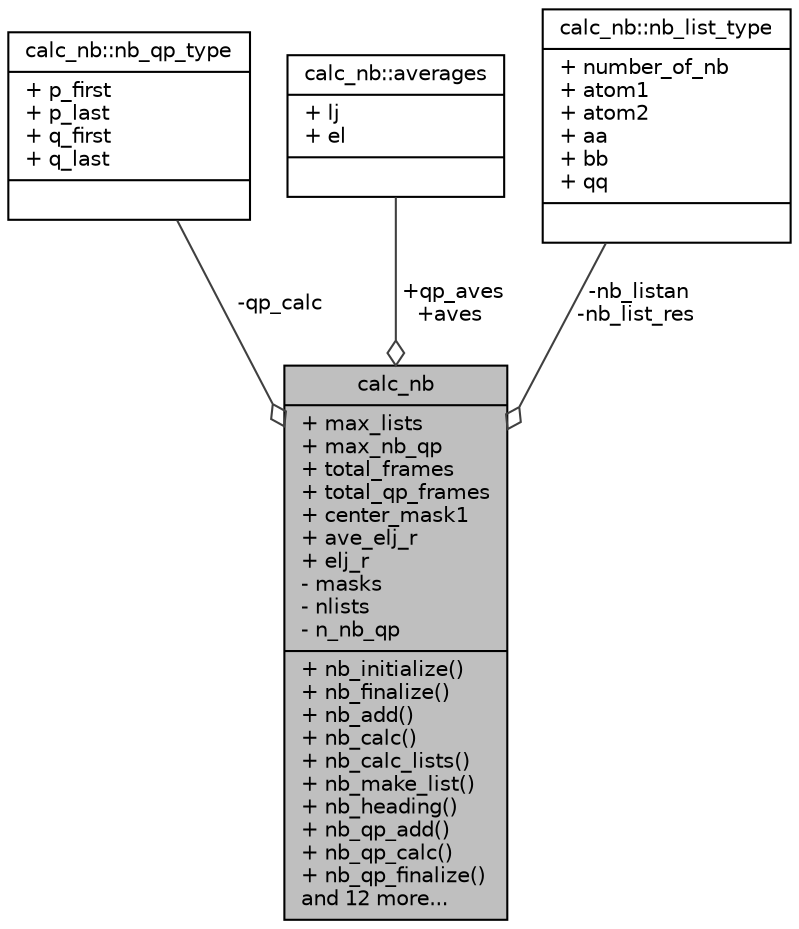 digraph "calc_nb"
{
  edge [fontname="Helvetica",fontsize="10",labelfontname="Helvetica",labelfontsize="10"];
  node [fontname="Helvetica",fontsize="10",shape=record];
  Node1 [label="{calc_nb\n|+ max_lists\l+ max_nb_qp\l+ total_frames\l+ total_qp_frames\l+ center_mask1\l+ ave_elj_r\l+ elj_r\l- masks\l- nlists\l- n_nb_qp\l|+ nb_initialize()\l+ nb_finalize()\l+ nb_add()\l+ nb_calc()\l+ nb_calc_lists()\l+ nb_make_list()\l+ nb_heading()\l+ nb_qp_add()\l+ nb_qp_calc()\l+ nb_qp_finalize()\land 12 more...\l}",height=0.2,width=0.4,color="black", fillcolor="grey75", style="filled" fontcolor="black"];
  Node2 -> Node1 [color="grey25",fontsize="10",style="solid",label=" -qp_calc" ,arrowhead="odiamond",fontname="Helvetica"];
  Node2 [label="{calc_nb::nb_qp_type\n|+ p_first\l+ p_last\l+ q_first\l+ q_last\l|}",height=0.2,width=0.4,color="black", fillcolor="white", style="filled",URL="$structcalc__nb_1_1nb__qp__type.html"];
  Node3 -> Node1 [color="grey25",fontsize="10",style="solid",label=" +qp_aves\n+aves" ,arrowhead="odiamond",fontname="Helvetica"];
  Node3 [label="{calc_nb::averages\n|+ lj\l+ el\l|}",height=0.2,width=0.4,color="black", fillcolor="white", style="filled",URL="$structcalc__nb_1_1averages.html"];
  Node4 -> Node1 [color="grey25",fontsize="10",style="solid",label=" -nb_listan\n-nb_list_res" ,arrowhead="odiamond",fontname="Helvetica"];
  Node4 [label="{calc_nb::nb_list_type\n|+ number_of_nb\l+ atom1\l+ atom2\l+ aa\l+ bb\l+ qq\l|}",height=0.2,width=0.4,color="black", fillcolor="white", style="filled",URL="$structcalc__nb_1_1nb__list__type.html"];
}
